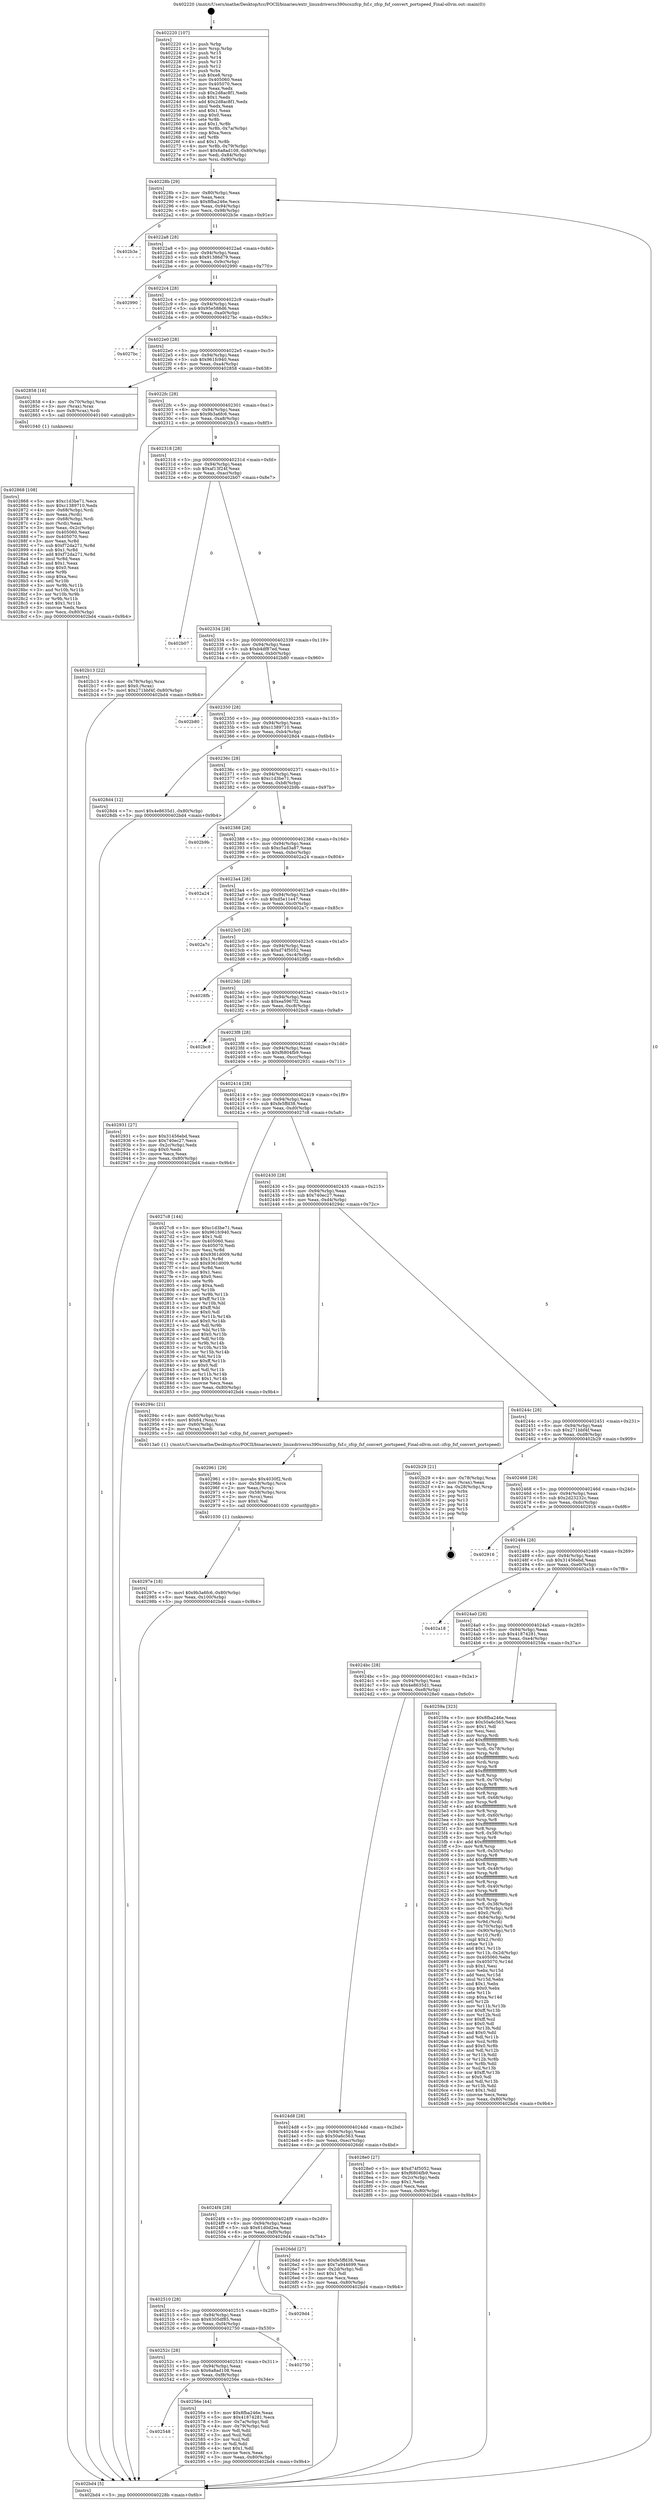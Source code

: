 digraph "0x402220" {
  label = "0x402220 (/mnt/c/Users/mathe/Desktop/tcc/POCII/binaries/extr_linuxdriverss390scsizfcp_fsf.c_zfcp_fsf_convert_portspeed_Final-ollvm.out::main(0))"
  labelloc = "t"
  node[shape=record]

  Entry [label="",width=0.3,height=0.3,shape=circle,fillcolor=black,style=filled]
  "0x40228b" [label="{
     0x40228b [29]\l
     | [instrs]\l
     &nbsp;&nbsp;0x40228b \<+3\>: mov -0x80(%rbp),%eax\l
     &nbsp;&nbsp;0x40228e \<+2\>: mov %eax,%ecx\l
     &nbsp;&nbsp;0x402290 \<+6\>: sub $0x8fba246e,%ecx\l
     &nbsp;&nbsp;0x402296 \<+6\>: mov %eax,-0x94(%rbp)\l
     &nbsp;&nbsp;0x40229c \<+6\>: mov %ecx,-0x98(%rbp)\l
     &nbsp;&nbsp;0x4022a2 \<+6\>: je 0000000000402b3e \<main+0x91e\>\l
  }"]
  "0x402b3e" [label="{
     0x402b3e\l
  }", style=dashed]
  "0x4022a8" [label="{
     0x4022a8 [28]\l
     | [instrs]\l
     &nbsp;&nbsp;0x4022a8 \<+5\>: jmp 00000000004022ad \<main+0x8d\>\l
     &nbsp;&nbsp;0x4022ad \<+6\>: mov -0x94(%rbp),%eax\l
     &nbsp;&nbsp;0x4022b3 \<+5\>: sub $0x91386d79,%eax\l
     &nbsp;&nbsp;0x4022b8 \<+6\>: mov %eax,-0x9c(%rbp)\l
     &nbsp;&nbsp;0x4022be \<+6\>: je 0000000000402990 \<main+0x770\>\l
  }"]
  Exit [label="",width=0.3,height=0.3,shape=circle,fillcolor=black,style=filled,peripheries=2]
  "0x402990" [label="{
     0x402990\l
  }", style=dashed]
  "0x4022c4" [label="{
     0x4022c4 [28]\l
     | [instrs]\l
     &nbsp;&nbsp;0x4022c4 \<+5\>: jmp 00000000004022c9 \<main+0xa9\>\l
     &nbsp;&nbsp;0x4022c9 \<+6\>: mov -0x94(%rbp),%eax\l
     &nbsp;&nbsp;0x4022cf \<+5\>: sub $0x95e588d6,%eax\l
     &nbsp;&nbsp;0x4022d4 \<+6\>: mov %eax,-0xa0(%rbp)\l
     &nbsp;&nbsp;0x4022da \<+6\>: je 00000000004027bc \<main+0x59c\>\l
  }"]
  "0x40297e" [label="{
     0x40297e [18]\l
     | [instrs]\l
     &nbsp;&nbsp;0x40297e \<+7\>: movl $0x9b3a6fc6,-0x80(%rbp)\l
     &nbsp;&nbsp;0x402985 \<+6\>: mov %eax,-0x100(%rbp)\l
     &nbsp;&nbsp;0x40298b \<+5\>: jmp 0000000000402bd4 \<main+0x9b4\>\l
  }"]
  "0x4027bc" [label="{
     0x4027bc\l
  }", style=dashed]
  "0x4022e0" [label="{
     0x4022e0 [28]\l
     | [instrs]\l
     &nbsp;&nbsp;0x4022e0 \<+5\>: jmp 00000000004022e5 \<main+0xc5\>\l
     &nbsp;&nbsp;0x4022e5 \<+6\>: mov -0x94(%rbp),%eax\l
     &nbsp;&nbsp;0x4022eb \<+5\>: sub $0x961fc940,%eax\l
     &nbsp;&nbsp;0x4022f0 \<+6\>: mov %eax,-0xa4(%rbp)\l
     &nbsp;&nbsp;0x4022f6 \<+6\>: je 0000000000402858 \<main+0x638\>\l
  }"]
  "0x402961" [label="{
     0x402961 [29]\l
     | [instrs]\l
     &nbsp;&nbsp;0x402961 \<+10\>: movabs $0x4030f2,%rdi\l
     &nbsp;&nbsp;0x40296b \<+4\>: mov -0x58(%rbp),%rcx\l
     &nbsp;&nbsp;0x40296f \<+2\>: mov %eax,(%rcx)\l
     &nbsp;&nbsp;0x402971 \<+4\>: mov -0x58(%rbp),%rcx\l
     &nbsp;&nbsp;0x402975 \<+2\>: mov (%rcx),%esi\l
     &nbsp;&nbsp;0x402977 \<+2\>: mov $0x0,%al\l
     &nbsp;&nbsp;0x402979 \<+5\>: call 0000000000401030 \<printf@plt\>\l
     | [calls]\l
     &nbsp;&nbsp;0x401030 \{1\} (unknown)\l
  }"]
  "0x402858" [label="{
     0x402858 [16]\l
     | [instrs]\l
     &nbsp;&nbsp;0x402858 \<+4\>: mov -0x70(%rbp),%rax\l
     &nbsp;&nbsp;0x40285c \<+3\>: mov (%rax),%rax\l
     &nbsp;&nbsp;0x40285f \<+4\>: mov 0x8(%rax),%rdi\l
     &nbsp;&nbsp;0x402863 \<+5\>: call 0000000000401040 \<atoi@plt\>\l
     | [calls]\l
     &nbsp;&nbsp;0x401040 \{1\} (unknown)\l
  }"]
  "0x4022fc" [label="{
     0x4022fc [28]\l
     | [instrs]\l
     &nbsp;&nbsp;0x4022fc \<+5\>: jmp 0000000000402301 \<main+0xe1\>\l
     &nbsp;&nbsp;0x402301 \<+6\>: mov -0x94(%rbp),%eax\l
     &nbsp;&nbsp;0x402307 \<+5\>: sub $0x9b3a6fc6,%eax\l
     &nbsp;&nbsp;0x40230c \<+6\>: mov %eax,-0xa8(%rbp)\l
     &nbsp;&nbsp;0x402312 \<+6\>: je 0000000000402b13 \<main+0x8f3\>\l
  }"]
  "0x402868" [label="{
     0x402868 [108]\l
     | [instrs]\l
     &nbsp;&nbsp;0x402868 \<+5\>: mov $0xc1d3be71,%ecx\l
     &nbsp;&nbsp;0x40286d \<+5\>: mov $0xc1389710,%edx\l
     &nbsp;&nbsp;0x402872 \<+4\>: mov -0x68(%rbp),%rdi\l
     &nbsp;&nbsp;0x402876 \<+2\>: mov %eax,(%rdi)\l
     &nbsp;&nbsp;0x402878 \<+4\>: mov -0x68(%rbp),%rdi\l
     &nbsp;&nbsp;0x40287c \<+2\>: mov (%rdi),%eax\l
     &nbsp;&nbsp;0x40287e \<+3\>: mov %eax,-0x2c(%rbp)\l
     &nbsp;&nbsp;0x402881 \<+7\>: mov 0x405060,%eax\l
     &nbsp;&nbsp;0x402888 \<+7\>: mov 0x405070,%esi\l
     &nbsp;&nbsp;0x40288f \<+3\>: mov %eax,%r8d\l
     &nbsp;&nbsp;0x402892 \<+7\>: sub $0xf72da271,%r8d\l
     &nbsp;&nbsp;0x402899 \<+4\>: sub $0x1,%r8d\l
     &nbsp;&nbsp;0x40289d \<+7\>: add $0xf72da271,%r8d\l
     &nbsp;&nbsp;0x4028a4 \<+4\>: imul %r8d,%eax\l
     &nbsp;&nbsp;0x4028a8 \<+3\>: and $0x1,%eax\l
     &nbsp;&nbsp;0x4028ab \<+3\>: cmp $0x0,%eax\l
     &nbsp;&nbsp;0x4028ae \<+4\>: sete %r9b\l
     &nbsp;&nbsp;0x4028b2 \<+3\>: cmp $0xa,%esi\l
     &nbsp;&nbsp;0x4028b5 \<+4\>: setl %r10b\l
     &nbsp;&nbsp;0x4028b9 \<+3\>: mov %r9b,%r11b\l
     &nbsp;&nbsp;0x4028bc \<+3\>: and %r10b,%r11b\l
     &nbsp;&nbsp;0x4028bf \<+3\>: xor %r10b,%r9b\l
     &nbsp;&nbsp;0x4028c2 \<+3\>: or %r9b,%r11b\l
     &nbsp;&nbsp;0x4028c5 \<+4\>: test $0x1,%r11b\l
     &nbsp;&nbsp;0x4028c9 \<+3\>: cmovne %edx,%ecx\l
     &nbsp;&nbsp;0x4028cc \<+3\>: mov %ecx,-0x80(%rbp)\l
     &nbsp;&nbsp;0x4028cf \<+5\>: jmp 0000000000402bd4 \<main+0x9b4\>\l
  }"]
  "0x402b13" [label="{
     0x402b13 [22]\l
     | [instrs]\l
     &nbsp;&nbsp;0x402b13 \<+4\>: mov -0x78(%rbp),%rax\l
     &nbsp;&nbsp;0x402b17 \<+6\>: movl $0x0,(%rax)\l
     &nbsp;&nbsp;0x402b1d \<+7\>: movl $0x271bbf4f,-0x80(%rbp)\l
     &nbsp;&nbsp;0x402b24 \<+5\>: jmp 0000000000402bd4 \<main+0x9b4\>\l
  }"]
  "0x402318" [label="{
     0x402318 [28]\l
     | [instrs]\l
     &nbsp;&nbsp;0x402318 \<+5\>: jmp 000000000040231d \<main+0xfd\>\l
     &nbsp;&nbsp;0x40231d \<+6\>: mov -0x94(%rbp),%eax\l
     &nbsp;&nbsp;0x402323 \<+5\>: sub $0xaf13f24f,%eax\l
     &nbsp;&nbsp;0x402328 \<+6\>: mov %eax,-0xac(%rbp)\l
     &nbsp;&nbsp;0x40232e \<+6\>: je 0000000000402b07 \<main+0x8e7\>\l
  }"]
  "0x402220" [label="{
     0x402220 [107]\l
     | [instrs]\l
     &nbsp;&nbsp;0x402220 \<+1\>: push %rbp\l
     &nbsp;&nbsp;0x402221 \<+3\>: mov %rsp,%rbp\l
     &nbsp;&nbsp;0x402224 \<+2\>: push %r15\l
     &nbsp;&nbsp;0x402226 \<+2\>: push %r14\l
     &nbsp;&nbsp;0x402228 \<+2\>: push %r13\l
     &nbsp;&nbsp;0x40222a \<+2\>: push %r12\l
     &nbsp;&nbsp;0x40222c \<+1\>: push %rbx\l
     &nbsp;&nbsp;0x40222d \<+7\>: sub $0xe8,%rsp\l
     &nbsp;&nbsp;0x402234 \<+7\>: mov 0x405060,%eax\l
     &nbsp;&nbsp;0x40223b \<+7\>: mov 0x405070,%ecx\l
     &nbsp;&nbsp;0x402242 \<+2\>: mov %eax,%edx\l
     &nbsp;&nbsp;0x402244 \<+6\>: sub $0x2d8ac8f1,%edx\l
     &nbsp;&nbsp;0x40224a \<+3\>: sub $0x1,%edx\l
     &nbsp;&nbsp;0x40224d \<+6\>: add $0x2d8ac8f1,%edx\l
     &nbsp;&nbsp;0x402253 \<+3\>: imul %edx,%eax\l
     &nbsp;&nbsp;0x402256 \<+3\>: and $0x1,%eax\l
     &nbsp;&nbsp;0x402259 \<+3\>: cmp $0x0,%eax\l
     &nbsp;&nbsp;0x40225c \<+4\>: sete %r8b\l
     &nbsp;&nbsp;0x402260 \<+4\>: and $0x1,%r8b\l
     &nbsp;&nbsp;0x402264 \<+4\>: mov %r8b,-0x7a(%rbp)\l
     &nbsp;&nbsp;0x402268 \<+3\>: cmp $0xa,%ecx\l
     &nbsp;&nbsp;0x40226b \<+4\>: setl %r8b\l
     &nbsp;&nbsp;0x40226f \<+4\>: and $0x1,%r8b\l
     &nbsp;&nbsp;0x402273 \<+4\>: mov %r8b,-0x79(%rbp)\l
     &nbsp;&nbsp;0x402277 \<+7\>: movl $0x6a8ad108,-0x80(%rbp)\l
     &nbsp;&nbsp;0x40227e \<+6\>: mov %edi,-0x84(%rbp)\l
     &nbsp;&nbsp;0x402284 \<+7\>: mov %rsi,-0x90(%rbp)\l
  }"]
  "0x402b07" [label="{
     0x402b07\l
  }", style=dashed]
  "0x402334" [label="{
     0x402334 [28]\l
     | [instrs]\l
     &nbsp;&nbsp;0x402334 \<+5\>: jmp 0000000000402339 \<main+0x119\>\l
     &nbsp;&nbsp;0x402339 \<+6\>: mov -0x94(%rbp),%eax\l
     &nbsp;&nbsp;0x40233f \<+5\>: sub $0xb4df87ed,%eax\l
     &nbsp;&nbsp;0x402344 \<+6\>: mov %eax,-0xb0(%rbp)\l
     &nbsp;&nbsp;0x40234a \<+6\>: je 0000000000402b80 \<main+0x960\>\l
  }"]
  "0x402bd4" [label="{
     0x402bd4 [5]\l
     | [instrs]\l
     &nbsp;&nbsp;0x402bd4 \<+5\>: jmp 000000000040228b \<main+0x6b\>\l
  }"]
  "0x402b80" [label="{
     0x402b80\l
  }", style=dashed]
  "0x402350" [label="{
     0x402350 [28]\l
     | [instrs]\l
     &nbsp;&nbsp;0x402350 \<+5\>: jmp 0000000000402355 \<main+0x135\>\l
     &nbsp;&nbsp;0x402355 \<+6\>: mov -0x94(%rbp),%eax\l
     &nbsp;&nbsp;0x40235b \<+5\>: sub $0xc1389710,%eax\l
     &nbsp;&nbsp;0x402360 \<+6\>: mov %eax,-0xb4(%rbp)\l
     &nbsp;&nbsp;0x402366 \<+6\>: je 00000000004028d4 \<main+0x6b4\>\l
  }"]
  "0x402548" [label="{
     0x402548\l
  }", style=dashed]
  "0x4028d4" [label="{
     0x4028d4 [12]\l
     | [instrs]\l
     &nbsp;&nbsp;0x4028d4 \<+7\>: movl $0x4e8635d1,-0x80(%rbp)\l
     &nbsp;&nbsp;0x4028db \<+5\>: jmp 0000000000402bd4 \<main+0x9b4\>\l
  }"]
  "0x40236c" [label="{
     0x40236c [28]\l
     | [instrs]\l
     &nbsp;&nbsp;0x40236c \<+5\>: jmp 0000000000402371 \<main+0x151\>\l
     &nbsp;&nbsp;0x402371 \<+6\>: mov -0x94(%rbp),%eax\l
     &nbsp;&nbsp;0x402377 \<+5\>: sub $0xc1d3be71,%eax\l
     &nbsp;&nbsp;0x40237c \<+6\>: mov %eax,-0xb8(%rbp)\l
     &nbsp;&nbsp;0x402382 \<+6\>: je 0000000000402b9b \<main+0x97b\>\l
  }"]
  "0x40256e" [label="{
     0x40256e [44]\l
     | [instrs]\l
     &nbsp;&nbsp;0x40256e \<+5\>: mov $0x8fba246e,%eax\l
     &nbsp;&nbsp;0x402573 \<+5\>: mov $0x41874281,%ecx\l
     &nbsp;&nbsp;0x402578 \<+3\>: mov -0x7a(%rbp),%dl\l
     &nbsp;&nbsp;0x40257b \<+4\>: mov -0x79(%rbp),%sil\l
     &nbsp;&nbsp;0x40257f \<+3\>: mov %dl,%dil\l
     &nbsp;&nbsp;0x402582 \<+3\>: and %sil,%dil\l
     &nbsp;&nbsp;0x402585 \<+3\>: xor %sil,%dl\l
     &nbsp;&nbsp;0x402588 \<+3\>: or %dl,%dil\l
     &nbsp;&nbsp;0x40258b \<+4\>: test $0x1,%dil\l
     &nbsp;&nbsp;0x40258f \<+3\>: cmovne %ecx,%eax\l
     &nbsp;&nbsp;0x402592 \<+3\>: mov %eax,-0x80(%rbp)\l
     &nbsp;&nbsp;0x402595 \<+5\>: jmp 0000000000402bd4 \<main+0x9b4\>\l
  }"]
  "0x402b9b" [label="{
     0x402b9b\l
  }", style=dashed]
  "0x402388" [label="{
     0x402388 [28]\l
     | [instrs]\l
     &nbsp;&nbsp;0x402388 \<+5\>: jmp 000000000040238d \<main+0x16d\>\l
     &nbsp;&nbsp;0x40238d \<+6\>: mov -0x94(%rbp),%eax\l
     &nbsp;&nbsp;0x402393 \<+5\>: sub $0xc5ad3a87,%eax\l
     &nbsp;&nbsp;0x402398 \<+6\>: mov %eax,-0xbc(%rbp)\l
     &nbsp;&nbsp;0x40239e \<+6\>: je 0000000000402a24 \<main+0x804\>\l
  }"]
  "0x40252c" [label="{
     0x40252c [28]\l
     | [instrs]\l
     &nbsp;&nbsp;0x40252c \<+5\>: jmp 0000000000402531 \<main+0x311\>\l
     &nbsp;&nbsp;0x402531 \<+6\>: mov -0x94(%rbp),%eax\l
     &nbsp;&nbsp;0x402537 \<+5\>: sub $0x6a8ad108,%eax\l
     &nbsp;&nbsp;0x40253c \<+6\>: mov %eax,-0xf8(%rbp)\l
     &nbsp;&nbsp;0x402542 \<+6\>: je 000000000040256e \<main+0x34e\>\l
  }"]
  "0x402a24" [label="{
     0x402a24\l
  }", style=dashed]
  "0x4023a4" [label="{
     0x4023a4 [28]\l
     | [instrs]\l
     &nbsp;&nbsp;0x4023a4 \<+5\>: jmp 00000000004023a9 \<main+0x189\>\l
     &nbsp;&nbsp;0x4023a9 \<+6\>: mov -0x94(%rbp),%eax\l
     &nbsp;&nbsp;0x4023af \<+5\>: sub $0xd5e11e47,%eax\l
     &nbsp;&nbsp;0x4023b4 \<+6\>: mov %eax,-0xc0(%rbp)\l
     &nbsp;&nbsp;0x4023ba \<+6\>: je 0000000000402a7c \<main+0x85c\>\l
  }"]
  "0x402750" [label="{
     0x402750\l
  }", style=dashed]
  "0x402a7c" [label="{
     0x402a7c\l
  }", style=dashed]
  "0x4023c0" [label="{
     0x4023c0 [28]\l
     | [instrs]\l
     &nbsp;&nbsp;0x4023c0 \<+5\>: jmp 00000000004023c5 \<main+0x1a5\>\l
     &nbsp;&nbsp;0x4023c5 \<+6\>: mov -0x94(%rbp),%eax\l
     &nbsp;&nbsp;0x4023cb \<+5\>: sub $0xd74f5052,%eax\l
     &nbsp;&nbsp;0x4023d0 \<+6\>: mov %eax,-0xc4(%rbp)\l
     &nbsp;&nbsp;0x4023d6 \<+6\>: je 00000000004028fb \<main+0x6db\>\l
  }"]
  "0x402510" [label="{
     0x402510 [28]\l
     | [instrs]\l
     &nbsp;&nbsp;0x402510 \<+5\>: jmp 0000000000402515 \<main+0x2f5\>\l
     &nbsp;&nbsp;0x402515 \<+6\>: mov -0x94(%rbp),%eax\l
     &nbsp;&nbsp;0x40251b \<+5\>: sub $0x6305df85,%eax\l
     &nbsp;&nbsp;0x402520 \<+6\>: mov %eax,-0xf4(%rbp)\l
     &nbsp;&nbsp;0x402526 \<+6\>: je 0000000000402750 \<main+0x530\>\l
  }"]
  "0x4028fb" [label="{
     0x4028fb\l
  }", style=dashed]
  "0x4023dc" [label="{
     0x4023dc [28]\l
     | [instrs]\l
     &nbsp;&nbsp;0x4023dc \<+5\>: jmp 00000000004023e1 \<main+0x1c1\>\l
     &nbsp;&nbsp;0x4023e1 \<+6\>: mov -0x94(%rbp),%eax\l
     &nbsp;&nbsp;0x4023e7 \<+5\>: sub $0xea5967f2,%eax\l
     &nbsp;&nbsp;0x4023ec \<+6\>: mov %eax,-0xc8(%rbp)\l
     &nbsp;&nbsp;0x4023f2 \<+6\>: je 0000000000402bc8 \<main+0x9a8\>\l
  }"]
  "0x4029d4" [label="{
     0x4029d4\l
  }", style=dashed]
  "0x402bc8" [label="{
     0x402bc8\l
  }", style=dashed]
  "0x4023f8" [label="{
     0x4023f8 [28]\l
     | [instrs]\l
     &nbsp;&nbsp;0x4023f8 \<+5\>: jmp 00000000004023fd \<main+0x1dd\>\l
     &nbsp;&nbsp;0x4023fd \<+6\>: mov -0x94(%rbp),%eax\l
     &nbsp;&nbsp;0x402403 \<+5\>: sub $0xf6804fb9,%eax\l
     &nbsp;&nbsp;0x402408 \<+6\>: mov %eax,-0xcc(%rbp)\l
     &nbsp;&nbsp;0x40240e \<+6\>: je 0000000000402931 \<main+0x711\>\l
  }"]
  "0x4024f4" [label="{
     0x4024f4 [28]\l
     | [instrs]\l
     &nbsp;&nbsp;0x4024f4 \<+5\>: jmp 00000000004024f9 \<main+0x2d9\>\l
     &nbsp;&nbsp;0x4024f9 \<+6\>: mov -0x94(%rbp),%eax\l
     &nbsp;&nbsp;0x4024ff \<+5\>: sub $0x61d0d2ea,%eax\l
     &nbsp;&nbsp;0x402504 \<+6\>: mov %eax,-0xf0(%rbp)\l
     &nbsp;&nbsp;0x40250a \<+6\>: je 00000000004029d4 \<main+0x7b4\>\l
  }"]
  "0x402931" [label="{
     0x402931 [27]\l
     | [instrs]\l
     &nbsp;&nbsp;0x402931 \<+5\>: mov $0x31456ebd,%eax\l
     &nbsp;&nbsp;0x402936 \<+5\>: mov $0x740ec27,%ecx\l
     &nbsp;&nbsp;0x40293b \<+3\>: mov -0x2c(%rbp),%edx\l
     &nbsp;&nbsp;0x40293e \<+3\>: cmp $0x0,%edx\l
     &nbsp;&nbsp;0x402941 \<+3\>: cmove %ecx,%eax\l
     &nbsp;&nbsp;0x402944 \<+3\>: mov %eax,-0x80(%rbp)\l
     &nbsp;&nbsp;0x402947 \<+5\>: jmp 0000000000402bd4 \<main+0x9b4\>\l
  }"]
  "0x402414" [label="{
     0x402414 [28]\l
     | [instrs]\l
     &nbsp;&nbsp;0x402414 \<+5\>: jmp 0000000000402419 \<main+0x1f9\>\l
     &nbsp;&nbsp;0x402419 \<+6\>: mov -0x94(%rbp),%eax\l
     &nbsp;&nbsp;0x40241f \<+5\>: sub $0xfe5ffd38,%eax\l
     &nbsp;&nbsp;0x402424 \<+6\>: mov %eax,-0xd0(%rbp)\l
     &nbsp;&nbsp;0x40242a \<+6\>: je 00000000004027c8 \<main+0x5a8\>\l
  }"]
  "0x4026dd" [label="{
     0x4026dd [27]\l
     | [instrs]\l
     &nbsp;&nbsp;0x4026dd \<+5\>: mov $0xfe5ffd38,%eax\l
     &nbsp;&nbsp;0x4026e2 \<+5\>: mov $0x7a944699,%ecx\l
     &nbsp;&nbsp;0x4026e7 \<+3\>: mov -0x2d(%rbp),%dl\l
     &nbsp;&nbsp;0x4026ea \<+3\>: test $0x1,%dl\l
     &nbsp;&nbsp;0x4026ed \<+3\>: cmovne %ecx,%eax\l
     &nbsp;&nbsp;0x4026f0 \<+3\>: mov %eax,-0x80(%rbp)\l
     &nbsp;&nbsp;0x4026f3 \<+5\>: jmp 0000000000402bd4 \<main+0x9b4\>\l
  }"]
  "0x4027c8" [label="{
     0x4027c8 [144]\l
     | [instrs]\l
     &nbsp;&nbsp;0x4027c8 \<+5\>: mov $0xc1d3be71,%eax\l
     &nbsp;&nbsp;0x4027cd \<+5\>: mov $0x961fc940,%ecx\l
     &nbsp;&nbsp;0x4027d2 \<+2\>: mov $0x1,%dl\l
     &nbsp;&nbsp;0x4027d4 \<+7\>: mov 0x405060,%esi\l
     &nbsp;&nbsp;0x4027db \<+7\>: mov 0x405070,%edi\l
     &nbsp;&nbsp;0x4027e2 \<+3\>: mov %esi,%r8d\l
     &nbsp;&nbsp;0x4027e5 \<+7\>: sub $0x9361d009,%r8d\l
     &nbsp;&nbsp;0x4027ec \<+4\>: sub $0x1,%r8d\l
     &nbsp;&nbsp;0x4027f0 \<+7\>: add $0x9361d009,%r8d\l
     &nbsp;&nbsp;0x4027f7 \<+4\>: imul %r8d,%esi\l
     &nbsp;&nbsp;0x4027fb \<+3\>: and $0x1,%esi\l
     &nbsp;&nbsp;0x4027fe \<+3\>: cmp $0x0,%esi\l
     &nbsp;&nbsp;0x402801 \<+4\>: sete %r9b\l
     &nbsp;&nbsp;0x402805 \<+3\>: cmp $0xa,%edi\l
     &nbsp;&nbsp;0x402808 \<+4\>: setl %r10b\l
     &nbsp;&nbsp;0x40280c \<+3\>: mov %r9b,%r11b\l
     &nbsp;&nbsp;0x40280f \<+4\>: xor $0xff,%r11b\l
     &nbsp;&nbsp;0x402813 \<+3\>: mov %r10b,%bl\l
     &nbsp;&nbsp;0x402816 \<+3\>: xor $0xff,%bl\l
     &nbsp;&nbsp;0x402819 \<+3\>: xor $0x0,%dl\l
     &nbsp;&nbsp;0x40281c \<+3\>: mov %r11b,%r14b\l
     &nbsp;&nbsp;0x40281f \<+4\>: and $0x0,%r14b\l
     &nbsp;&nbsp;0x402823 \<+3\>: and %dl,%r9b\l
     &nbsp;&nbsp;0x402826 \<+3\>: mov %bl,%r15b\l
     &nbsp;&nbsp;0x402829 \<+4\>: and $0x0,%r15b\l
     &nbsp;&nbsp;0x40282d \<+3\>: and %dl,%r10b\l
     &nbsp;&nbsp;0x402830 \<+3\>: or %r9b,%r14b\l
     &nbsp;&nbsp;0x402833 \<+3\>: or %r10b,%r15b\l
     &nbsp;&nbsp;0x402836 \<+3\>: xor %r15b,%r14b\l
     &nbsp;&nbsp;0x402839 \<+3\>: or %bl,%r11b\l
     &nbsp;&nbsp;0x40283c \<+4\>: xor $0xff,%r11b\l
     &nbsp;&nbsp;0x402840 \<+3\>: or $0x0,%dl\l
     &nbsp;&nbsp;0x402843 \<+3\>: and %dl,%r11b\l
     &nbsp;&nbsp;0x402846 \<+3\>: or %r11b,%r14b\l
     &nbsp;&nbsp;0x402849 \<+4\>: test $0x1,%r14b\l
     &nbsp;&nbsp;0x40284d \<+3\>: cmovne %ecx,%eax\l
     &nbsp;&nbsp;0x402850 \<+3\>: mov %eax,-0x80(%rbp)\l
     &nbsp;&nbsp;0x402853 \<+5\>: jmp 0000000000402bd4 \<main+0x9b4\>\l
  }"]
  "0x402430" [label="{
     0x402430 [28]\l
     | [instrs]\l
     &nbsp;&nbsp;0x402430 \<+5\>: jmp 0000000000402435 \<main+0x215\>\l
     &nbsp;&nbsp;0x402435 \<+6\>: mov -0x94(%rbp),%eax\l
     &nbsp;&nbsp;0x40243b \<+5\>: sub $0x740ec27,%eax\l
     &nbsp;&nbsp;0x402440 \<+6\>: mov %eax,-0xd4(%rbp)\l
     &nbsp;&nbsp;0x402446 \<+6\>: je 000000000040294c \<main+0x72c\>\l
  }"]
  "0x4024d8" [label="{
     0x4024d8 [28]\l
     | [instrs]\l
     &nbsp;&nbsp;0x4024d8 \<+5\>: jmp 00000000004024dd \<main+0x2bd\>\l
     &nbsp;&nbsp;0x4024dd \<+6\>: mov -0x94(%rbp),%eax\l
     &nbsp;&nbsp;0x4024e3 \<+5\>: sub $0x50a6c563,%eax\l
     &nbsp;&nbsp;0x4024e8 \<+6\>: mov %eax,-0xec(%rbp)\l
     &nbsp;&nbsp;0x4024ee \<+6\>: je 00000000004026dd \<main+0x4bd\>\l
  }"]
  "0x40294c" [label="{
     0x40294c [21]\l
     | [instrs]\l
     &nbsp;&nbsp;0x40294c \<+4\>: mov -0x60(%rbp),%rax\l
     &nbsp;&nbsp;0x402950 \<+6\>: movl $0x64,(%rax)\l
     &nbsp;&nbsp;0x402956 \<+4\>: mov -0x60(%rbp),%rax\l
     &nbsp;&nbsp;0x40295a \<+2\>: mov (%rax),%edi\l
     &nbsp;&nbsp;0x40295c \<+5\>: call 00000000004013a0 \<zfcp_fsf_convert_portspeed\>\l
     | [calls]\l
     &nbsp;&nbsp;0x4013a0 \{1\} (/mnt/c/Users/mathe/Desktop/tcc/POCII/binaries/extr_linuxdriverss390scsizfcp_fsf.c_zfcp_fsf_convert_portspeed_Final-ollvm.out::zfcp_fsf_convert_portspeed)\l
  }"]
  "0x40244c" [label="{
     0x40244c [28]\l
     | [instrs]\l
     &nbsp;&nbsp;0x40244c \<+5\>: jmp 0000000000402451 \<main+0x231\>\l
     &nbsp;&nbsp;0x402451 \<+6\>: mov -0x94(%rbp),%eax\l
     &nbsp;&nbsp;0x402457 \<+5\>: sub $0x271bbf4f,%eax\l
     &nbsp;&nbsp;0x40245c \<+6\>: mov %eax,-0xd8(%rbp)\l
     &nbsp;&nbsp;0x402462 \<+6\>: je 0000000000402b29 \<main+0x909\>\l
  }"]
  "0x4028e0" [label="{
     0x4028e0 [27]\l
     | [instrs]\l
     &nbsp;&nbsp;0x4028e0 \<+5\>: mov $0xd74f5052,%eax\l
     &nbsp;&nbsp;0x4028e5 \<+5\>: mov $0xf6804fb9,%ecx\l
     &nbsp;&nbsp;0x4028ea \<+3\>: mov -0x2c(%rbp),%edx\l
     &nbsp;&nbsp;0x4028ed \<+3\>: cmp $0x1,%edx\l
     &nbsp;&nbsp;0x4028f0 \<+3\>: cmovl %ecx,%eax\l
     &nbsp;&nbsp;0x4028f3 \<+3\>: mov %eax,-0x80(%rbp)\l
     &nbsp;&nbsp;0x4028f6 \<+5\>: jmp 0000000000402bd4 \<main+0x9b4\>\l
  }"]
  "0x402b29" [label="{
     0x402b29 [21]\l
     | [instrs]\l
     &nbsp;&nbsp;0x402b29 \<+4\>: mov -0x78(%rbp),%rax\l
     &nbsp;&nbsp;0x402b2d \<+2\>: mov (%rax),%eax\l
     &nbsp;&nbsp;0x402b2f \<+4\>: lea -0x28(%rbp),%rsp\l
     &nbsp;&nbsp;0x402b33 \<+1\>: pop %rbx\l
     &nbsp;&nbsp;0x402b34 \<+2\>: pop %r12\l
     &nbsp;&nbsp;0x402b36 \<+2\>: pop %r13\l
     &nbsp;&nbsp;0x402b38 \<+2\>: pop %r14\l
     &nbsp;&nbsp;0x402b3a \<+2\>: pop %r15\l
     &nbsp;&nbsp;0x402b3c \<+1\>: pop %rbp\l
     &nbsp;&nbsp;0x402b3d \<+1\>: ret\l
  }"]
  "0x402468" [label="{
     0x402468 [28]\l
     | [instrs]\l
     &nbsp;&nbsp;0x402468 \<+5\>: jmp 000000000040246d \<main+0x24d\>\l
     &nbsp;&nbsp;0x40246d \<+6\>: mov -0x94(%rbp),%eax\l
     &nbsp;&nbsp;0x402473 \<+5\>: sub $0x2d23232c,%eax\l
     &nbsp;&nbsp;0x402478 \<+6\>: mov %eax,-0xdc(%rbp)\l
     &nbsp;&nbsp;0x40247e \<+6\>: je 0000000000402916 \<main+0x6f6\>\l
  }"]
  "0x4024bc" [label="{
     0x4024bc [28]\l
     | [instrs]\l
     &nbsp;&nbsp;0x4024bc \<+5\>: jmp 00000000004024c1 \<main+0x2a1\>\l
     &nbsp;&nbsp;0x4024c1 \<+6\>: mov -0x94(%rbp),%eax\l
     &nbsp;&nbsp;0x4024c7 \<+5\>: sub $0x4e8635d1,%eax\l
     &nbsp;&nbsp;0x4024cc \<+6\>: mov %eax,-0xe8(%rbp)\l
     &nbsp;&nbsp;0x4024d2 \<+6\>: je 00000000004028e0 \<main+0x6c0\>\l
  }"]
  "0x402916" [label="{
     0x402916\l
  }", style=dashed]
  "0x402484" [label="{
     0x402484 [28]\l
     | [instrs]\l
     &nbsp;&nbsp;0x402484 \<+5\>: jmp 0000000000402489 \<main+0x269\>\l
     &nbsp;&nbsp;0x402489 \<+6\>: mov -0x94(%rbp),%eax\l
     &nbsp;&nbsp;0x40248f \<+5\>: sub $0x31456ebd,%eax\l
     &nbsp;&nbsp;0x402494 \<+6\>: mov %eax,-0xe0(%rbp)\l
     &nbsp;&nbsp;0x40249a \<+6\>: je 0000000000402a18 \<main+0x7f8\>\l
  }"]
  "0x40259a" [label="{
     0x40259a [323]\l
     | [instrs]\l
     &nbsp;&nbsp;0x40259a \<+5\>: mov $0x8fba246e,%eax\l
     &nbsp;&nbsp;0x40259f \<+5\>: mov $0x50a6c563,%ecx\l
     &nbsp;&nbsp;0x4025a4 \<+2\>: mov $0x1,%dl\l
     &nbsp;&nbsp;0x4025a6 \<+2\>: xor %esi,%esi\l
     &nbsp;&nbsp;0x4025a8 \<+3\>: mov %rsp,%rdi\l
     &nbsp;&nbsp;0x4025ab \<+4\>: add $0xfffffffffffffff0,%rdi\l
     &nbsp;&nbsp;0x4025af \<+3\>: mov %rdi,%rsp\l
     &nbsp;&nbsp;0x4025b2 \<+4\>: mov %rdi,-0x78(%rbp)\l
     &nbsp;&nbsp;0x4025b6 \<+3\>: mov %rsp,%rdi\l
     &nbsp;&nbsp;0x4025b9 \<+4\>: add $0xfffffffffffffff0,%rdi\l
     &nbsp;&nbsp;0x4025bd \<+3\>: mov %rdi,%rsp\l
     &nbsp;&nbsp;0x4025c0 \<+3\>: mov %rsp,%r8\l
     &nbsp;&nbsp;0x4025c3 \<+4\>: add $0xfffffffffffffff0,%r8\l
     &nbsp;&nbsp;0x4025c7 \<+3\>: mov %r8,%rsp\l
     &nbsp;&nbsp;0x4025ca \<+4\>: mov %r8,-0x70(%rbp)\l
     &nbsp;&nbsp;0x4025ce \<+3\>: mov %rsp,%r8\l
     &nbsp;&nbsp;0x4025d1 \<+4\>: add $0xfffffffffffffff0,%r8\l
     &nbsp;&nbsp;0x4025d5 \<+3\>: mov %r8,%rsp\l
     &nbsp;&nbsp;0x4025d8 \<+4\>: mov %r8,-0x68(%rbp)\l
     &nbsp;&nbsp;0x4025dc \<+3\>: mov %rsp,%r8\l
     &nbsp;&nbsp;0x4025df \<+4\>: add $0xfffffffffffffff0,%r8\l
     &nbsp;&nbsp;0x4025e3 \<+3\>: mov %r8,%rsp\l
     &nbsp;&nbsp;0x4025e6 \<+4\>: mov %r8,-0x60(%rbp)\l
     &nbsp;&nbsp;0x4025ea \<+3\>: mov %rsp,%r8\l
     &nbsp;&nbsp;0x4025ed \<+4\>: add $0xfffffffffffffff0,%r8\l
     &nbsp;&nbsp;0x4025f1 \<+3\>: mov %r8,%rsp\l
     &nbsp;&nbsp;0x4025f4 \<+4\>: mov %r8,-0x58(%rbp)\l
     &nbsp;&nbsp;0x4025f8 \<+3\>: mov %rsp,%r8\l
     &nbsp;&nbsp;0x4025fb \<+4\>: add $0xfffffffffffffff0,%r8\l
     &nbsp;&nbsp;0x4025ff \<+3\>: mov %r8,%rsp\l
     &nbsp;&nbsp;0x402602 \<+4\>: mov %r8,-0x50(%rbp)\l
     &nbsp;&nbsp;0x402606 \<+3\>: mov %rsp,%r8\l
     &nbsp;&nbsp;0x402609 \<+4\>: add $0xfffffffffffffff0,%r8\l
     &nbsp;&nbsp;0x40260d \<+3\>: mov %r8,%rsp\l
     &nbsp;&nbsp;0x402610 \<+4\>: mov %r8,-0x48(%rbp)\l
     &nbsp;&nbsp;0x402614 \<+3\>: mov %rsp,%r8\l
     &nbsp;&nbsp;0x402617 \<+4\>: add $0xfffffffffffffff0,%r8\l
     &nbsp;&nbsp;0x40261b \<+3\>: mov %r8,%rsp\l
     &nbsp;&nbsp;0x40261e \<+4\>: mov %r8,-0x40(%rbp)\l
     &nbsp;&nbsp;0x402622 \<+3\>: mov %rsp,%r8\l
     &nbsp;&nbsp;0x402625 \<+4\>: add $0xfffffffffffffff0,%r8\l
     &nbsp;&nbsp;0x402629 \<+3\>: mov %r8,%rsp\l
     &nbsp;&nbsp;0x40262c \<+4\>: mov %r8,-0x38(%rbp)\l
     &nbsp;&nbsp;0x402630 \<+4\>: mov -0x78(%rbp),%r8\l
     &nbsp;&nbsp;0x402634 \<+7\>: movl $0x0,(%r8)\l
     &nbsp;&nbsp;0x40263b \<+7\>: mov -0x84(%rbp),%r9d\l
     &nbsp;&nbsp;0x402642 \<+3\>: mov %r9d,(%rdi)\l
     &nbsp;&nbsp;0x402645 \<+4\>: mov -0x70(%rbp),%r8\l
     &nbsp;&nbsp;0x402649 \<+7\>: mov -0x90(%rbp),%r10\l
     &nbsp;&nbsp;0x402650 \<+3\>: mov %r10,(%r8)\l
     &nbsp;&nbsp;0x402653 \<+3\>: cmpl $0x2,(%rdi)\l
     &nbsp;&nbsp;0x402656 \<+4\>: setne %r11b\l
     &nbsp;&nbsp;0x40265a \<+4\>: and $0x1,%r11b\l
     &nbsp;&nbsp;0x40265e \<+4\>: mov %r11b,-0x2d(%rbp)\l
     &nbsp;&nbsp;0x402662 \<+7\>: mov 0x405060,%ebx\l
     &nbsp;&nbsp;0x402669 \<+8\>: mov 0x405070,%r14d\l
     &nbsp;&nbsp;0x402671 \<+3\>: sub $0x1,%esi\l
     &nbsp;&nbsp;0x402674 \<+3\>: mov %ebx,%r15d\l
     &nbsp;&nbsp;0x402677 \<+3\>: add %esi,%r15d\l
     &nbsp;&nbsp;0x40267a \<+4\>: imul %r15d,%ebx\l
     &nbsp;&nbsp;0x40267e \<+3\>: and $0x1,%ebx\l
     &nbsp;&nbsp;0x402681 \<+3\>: cmp $0x0,%ebx\l
     &nbsp;&nbsp;0x402684 \<+4\>: sete %r11b\l
     &nbsp;&nbsp;0x402688 \<+4\>: cmp $0xa,%r14d\l
     &nbsp;&nbsp;0x40268c \<+4\>: setl %r12b\l
     &nbsp;&nbsp;0x402690 \<+3\>: mov %r11b,%r13b\l
     &nbsp;&nbsp;0x402693 \<+4\>: xor $0xff,%r13b\l
     &nbsp;&nbsp;0x402697 \<+3\>: mov %r12b,%sil\l
     &nbsp;&nbsp;0x40269a \<+4\>: xor $0xff,%sil\l
     &nbsp;&nbsp;0x40269e \<+3\>: xor $0x0,%dl\l
     &nbsp;&nbsp;0x4026a1 \<+3\>: mov %r13b,%dil\l
     &nbsp;&nbsp;0x4026a4 \<+4\>: and $0x0,%dil\l
     &nbsp;&nbsp;0x4026a8 \<+3\>: and %dl,%r11b\l
     &nbsp;&nbsp;0x4026ab \<+3\>: mov %sil,%r8b\l
     &nbsp;&nbsp;0x4026ae \<+4\>: and $0x0,%r8b\l
     &nbsp;&nbsp;0x4026b2 \<+3\>: and %dl,%r12b\l
     &nbsp;&nbsp;0x4026b5 \<+3\>: or %r11b,%dil\l
     &nbsp;&nbsp;0x4026b8 \<+3\>: or %r12b,%r8b\l
     &nbsp;&nbsp;0x4026bb \<+3\>: xor %r8b,%dil\l
     &nbsp;&nbsp;0x4026be \<+3\>: or %sil,%r13b\l
     &nbsp;&nbsp;0x4026c1 \<+4\>: xor $0xff,%r13b\l
     &nbsp;&nbsp;0x4026c5 \<+3\>: or $0x0,%dl\l
     &nbsp;&nbsp;0x4026c8 \<+3\>: and %dl,%r13b\l
     &nbsp;&nbsp;0x4026cb \<+3\>: or %r13b,%dil\l
     &nbsp;&nbsp;0x4026ce \<+4\>: test $0x1,%dil\l
     &nbsp;&nbsp;0x4026d2 \<+3\>: cmovne %ecx,%eax\l
     &nbsp;&nbsp;0x4026d5 \<+3\>: mov %eax,-0x80(%rbp)\l
     &nbsp;&nbsp;0x4026d8 \<+5\>: jmp 0000000000402bd4 \<main+0x9b4\>\l
  }"]
  "0x402a18" [label="{
     0x402a18\l
  }", style=dashed]
  "0x4024a0" [label="{
     0x4024a0 [28]\l
     | [instrs]\l
     &nbsp;&nbsp;0x4024a0 \<+5\>: jmp 00000000004024a5 \<main+0x285\>\l
     &nbsp;&nbsp;0x4024a5 \<+6\>: mov -0x94(%rbp),%eax\l
     &nbsp;&nbsp;0x4024ab \<+5\>: sub $0x41874281,%eax\l
     &nbsp;&nbsp;0x4024b0 \<+6\>: mov %eax,-0xe4(%rbp)\l
     &nbsp;&nbsp;0x4024b6 \<+6\>: je 000000000040259a \<main+0x37a\>\l
  }"]
  Entry -> "0x402220" [label=" 1"]
  "0x40228b" -> "0x402b3e" [label=" 0"]
  "0x40228b" -> "0x4022a8" [label=" 11"]
  "0x402b29" -> Exit [label=" 1"]
  "0x4022a8" -> "0x402990" [label=" 0"]
  "0x4022a8" -> "0x4022c4" [label=" 11"]
  "0x402b13" -> "0x402bd4" [label=" 1"]
  "0x4022c4" -> "0x4027bc" [label=" 0"]
  "0x4022c4" -> "0x4022e0" [label=" 11"]
  "0x40297e" -> "0x402bd4" [label=" 1"]
  "0x4022e0" -> "0x402858" [label=" 1"]
  "0x4022e0" -> "0x4022fc" [label=" 10"]
  "0x402961" -> "0x40297e" [label=" 1"]
  "0x4022fc" -> "0x402b13" [label=" 1"]
  "0x4022fc" -> "0x402318" [label=" 9"]
  "0x40294c" -> "0x402961" [label=" 1"]
  "0x402318" -> "0x402b07" [label=" 0"]
  "0x402318" -> "0x402334" [label=" 9"]
  "0x4028e0" -> "0x402bd4" [label=" 1"]
  "0x402334" -> "0x402b80" [label=" 0"]
  "0x402334" -> "0x402350" [label=" 9"]
  "0x4028d4" -> "0x402bd4" [label=" 1"]
  "0x402350" -> "0x4028d4" [label=" 1"]
  "0x402350" -> "0x40236c" [label=" 8"]
  "0x402868" -> "0x402bd4" [label=" 1"]
  "0x40236c" -> "0x402b9b" [label=" 0"]
  "0x40236c" -> "0x402388" [label=" 8"]
  "0x402858" -> "0x402868" [label=" 1"]
  "0x402388" -> "0x402a24" [label=" 0"]
  "0x402388" -> "0x4023a4" [label=" 8"]
  "0x4026dd" -> "0x402bd4" [label=" 1"]
  "0x4023a4" -> "0x402a7c" [label=" 0"]
  "0x4023a4" -> "0x4023c0" [label=" 8"]
  "0x40259a" -> "0x402bd4" [label=" 1"]
  "0x4023c0" -> "0x4028fb" [label=" 0"]
  "0x4023c0" -> "0x4023dc" [label=" 8"]
  "0x402bd4" -> "0x40228b" [label=" 10"]
  "0x4023dc" -> "0x402bc8" [label=" 0"]
  "0x4023dc" -> "0x4023f8" [label=" 8"]
  "0x402220" -> "0x40228b" [label=" 1"]
  "0x4023f8" -> "0x402931" [label=" 1"]
  "0x4023f8" -> "0x402414" [label=" 7"]
  "0x40252c" -> "0x402548" [label=" 0"]
  "0x402414" -> "0x4027c8" [label=" 1"]
  "0x402414" -> "0x402430" [label=" 6"]
  "0x40252c" -> "0x40256e" [label=" 1"]
  "0x402430" -> "0x40294c" [label=" 1"]
  "0x402430" -> "0x40244c" [label=" 5"]
  "0x402510" -> "0x40252c" [label=" 1"]
  "0x40244c" -> "0x402b29" [label=" 1"]
  "0x40244c" -> "0x402468" [label=" 4"]
  "0x402510" -> "0x402750" [label=" 0"]
  "0x402468" -> "0x402916" [label=" 0"]
  "0x402468" -> "0x402484" [label=" 4"]
  "0x4024f4" -> "0x402510" [label=" 1"]
  "0x402484" -> "0x402a18" [label=" 0"]
  "0x402484" -> "0x4024a0" [label=" 4"]
  "0x4024f4" -> "0x4029d4" [label=" 0"]
  "0x4024a0" -> "0x40259a" [label=" 1"]
  "0x4024a0" -> "0x4024bc" [label=" 3"]
  "0x402931" -> "0x402bd4" [label=" 1"]
  "0x4024bc" -> "0x4028e0" [label=" 1"]
  "0x4024bc" -> "0x4024d8" [label=" 2"]
  "0x4027c8" -> "0x402bd4" [label=" 1"]
  "0x4024d8" -> "0x4026dd" [label=" 1"]
  "0x4024d8" -> "0x4024f4" [label=" 1"]
  "0x40256e" -> "0x402bd4" [label=" 1"]
}
